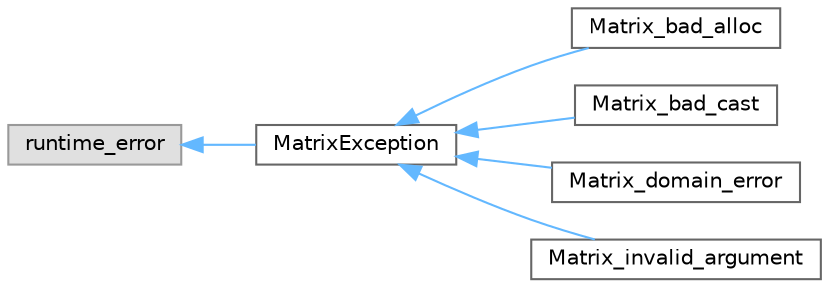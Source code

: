 digraph "Graphical Class Hierarchy"
{
 // LATEX_PDF_SIZE
  bgcolor="transparent";
  edge [fontname=Helvetica,fontsize=10,labelfontname=Helvetica,labelfontsize=10];
  node [fontname=Helvetica,fontsize=10,shape=box,height=0.2,width=0.4];
  rankdir="LR";
  Node0 [id="Node000000",label="runtime_error",height=0.2,width=0.4,color="grey60", fillcolor="#E0E0E0", style="filled",tooltip=" "];
  Node0 -> Node1 [id="edge36_Node000000_Node000001",dir="back",color="steelblue1",style="solid",tooltip=" "];
  Node1 [id="Node000001",label="MatrixException",height=0.2,width=0.4,color="grey40", fillcolor="white", style="filled",URL="$class_matrix_exception.html",tooltip="Master base class for Matrix exceptions."];
  Node1 -> Node2 [id="edge37_Node000001_Node000002",dir="back",color="steelblue1",style="solid",tooltip=" "];
  Node2 [id="Node000002",label="Matrix_bad_alloc",height=0.2,width=0.4,color="grey40", fillcolor="white", style="filled",URL="$class_matrix__bad__alloc.html",tooltip="Signals memory allocation error for Matrix classes."];
  Node1 -> Node3 [id="edge38_Node000001_Node000003",dir="back",color="steelblue1",style="solid",tooltip=" "];
  Node3 [id="Node000003",label="Matrix_bad_cast",height=0.2,width=0.4,color="grey40", fillcolor="white", style="filled",URL="$class_matrix__bad__cast.html",tooltip="Signals bad cast among Matrices for Matrix classes."];
  Node1 -> Node4 [id="edge39_Node000001_Node000004",dir="back",color="steelblue1",style="solid",tooltip=" "];
  Node4 [id="Node000004",label="Matrix_domain_error",height=0.2,width=0.4,color="grey40", fillcolor="white", style="filled",URL="$class_matrix__domain__error.html",tooltip="Signals value bad for domain for Matrix classes."];
  Node1 -> Node5 [id="edge40_Node000001_Node000005",dir="back",color="steelblue1",style="solid",tooltip=" "];
  Node5 [id="Node000005",label="Matrix_invalid_argument",height=0.2,width=0.4,color="grey40", fillcolor="white", style="filled",URL="$class_matrix__invalid__argument.html",tooltip="Signals bad function argument for Matrix classes."];
}
